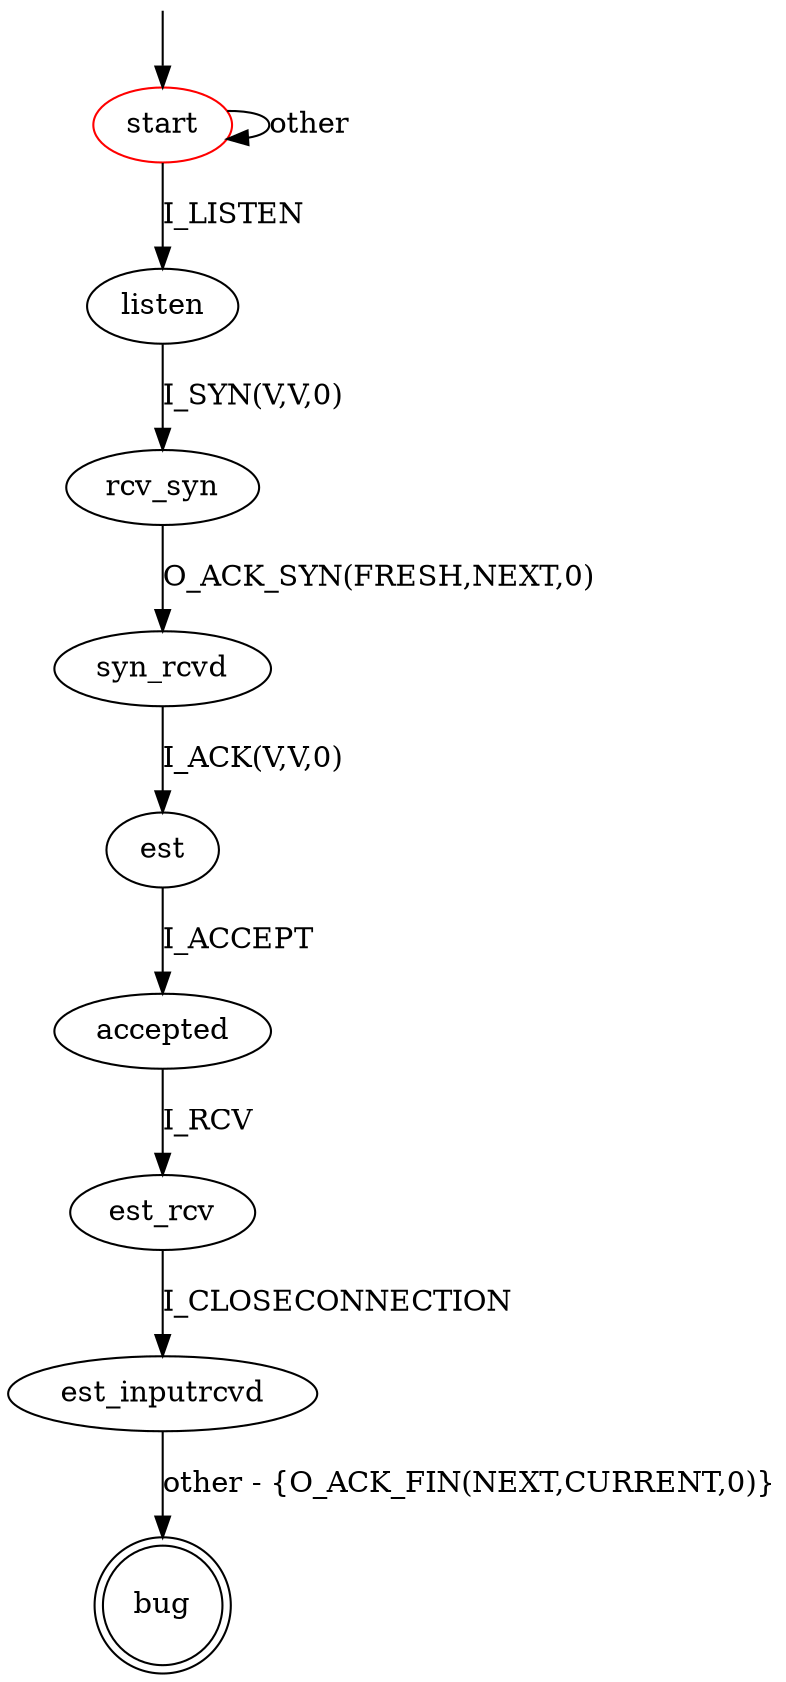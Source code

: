 digraph G {
label=""
start [color="red"]
bug [shape="doublecircle"]

start -> start [label="other"]
start -> listen [label="I_LISTEN"]

listen -> rcv_syn [label="I_SYN(V,V,0)"]

rcv_syn -> syn_rcvd [label="O_ACK_SYN(FRESH,NEXT,0)"]

syn_rcvd -> est [label="I_ACK(V,V,0)"]

est -> accepted [label="I_ACCEPT"]

accepted -> est_rcv [label="I_RCV"]

est_rcv -> est_inputrcvd [label="I_CLOSECONNECTION"]
est_inputrcvd -> bug [label="other - {O_ACK_FIN(NEXT,CURRENT,0)}"]

__start0 [label="" shape="none" width="0" height="0"];
__start0 -> start;
}


